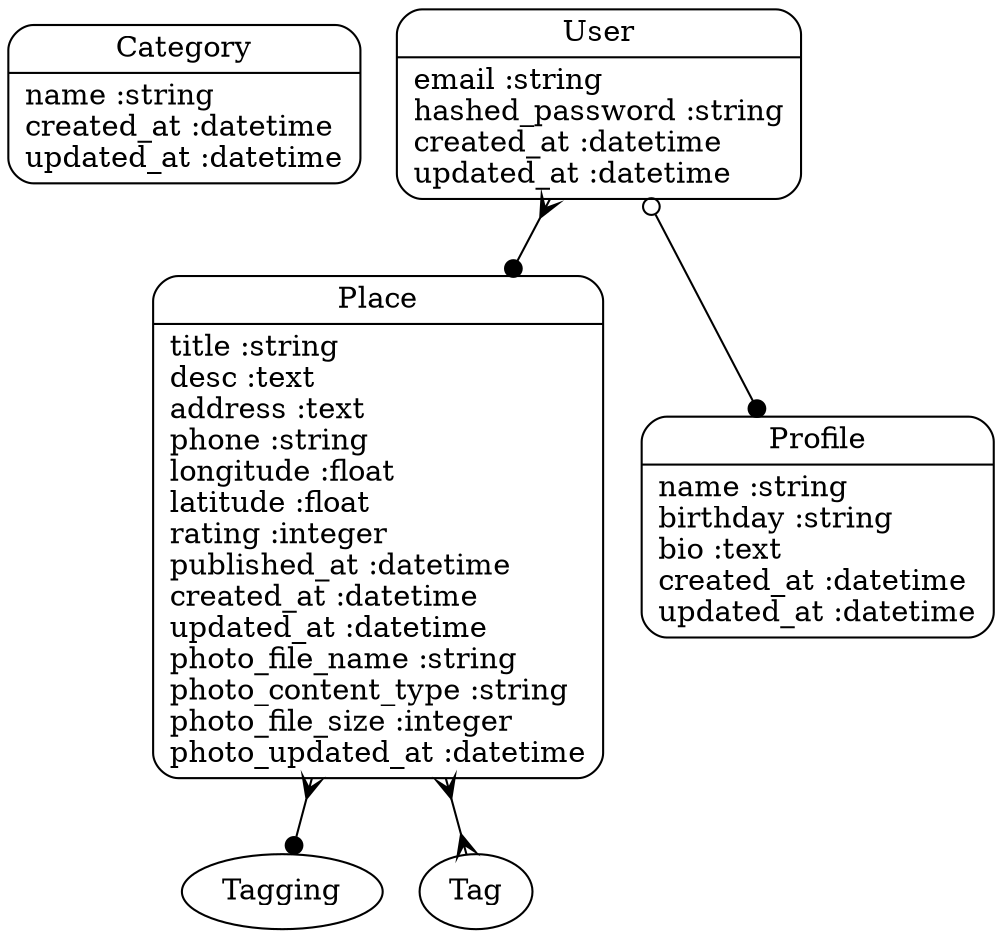digraph models_diagram {
	graph[overlap=false, splines=true]
	"Category" [shape=Mrecord, label="{Category|name :string\lcreated_at :datetime\lupdated_at :datetime\l}"]
	"Place" [shape=Mrecord, label="{Place|title :string\ldesc :text\laddress :text\lphone :string\llongitude :float\llatitude :float\lrating :integer\lpublished_at :datetime\lcreated_at :datetime\lupdated_at :datetime\lphoto_file_name :string\lphoto_content_type :string\lphoto_file_size :integer\lphoto_updated_at :datetime\l}"]
	"Profile" [shape=Mrecord, label="{Profile|name :string\lbirthday :string\lbio :text\lcreated_at :datetime\lupdated_at :datetime\l}"]
	"User" [shape=Mrecord, label="{User|email :string\lhashed_password :string\lcreated_at :datetime\lupdated_at :datetime\l}"]
	"Place" -> "Tagging" [arrowtail=crow, arrowhead=dot, dir=both]
	"Place" -> "Tag" [arrowtail=crow, arrowhead=crow, dir=both]
	"User" -> "Profile" [arrowtail=odot, arrowhead=dot, dir=both]
	"User" -> "Place" [arrowtail=crow, arrowhead=dot, dir=both]
}
